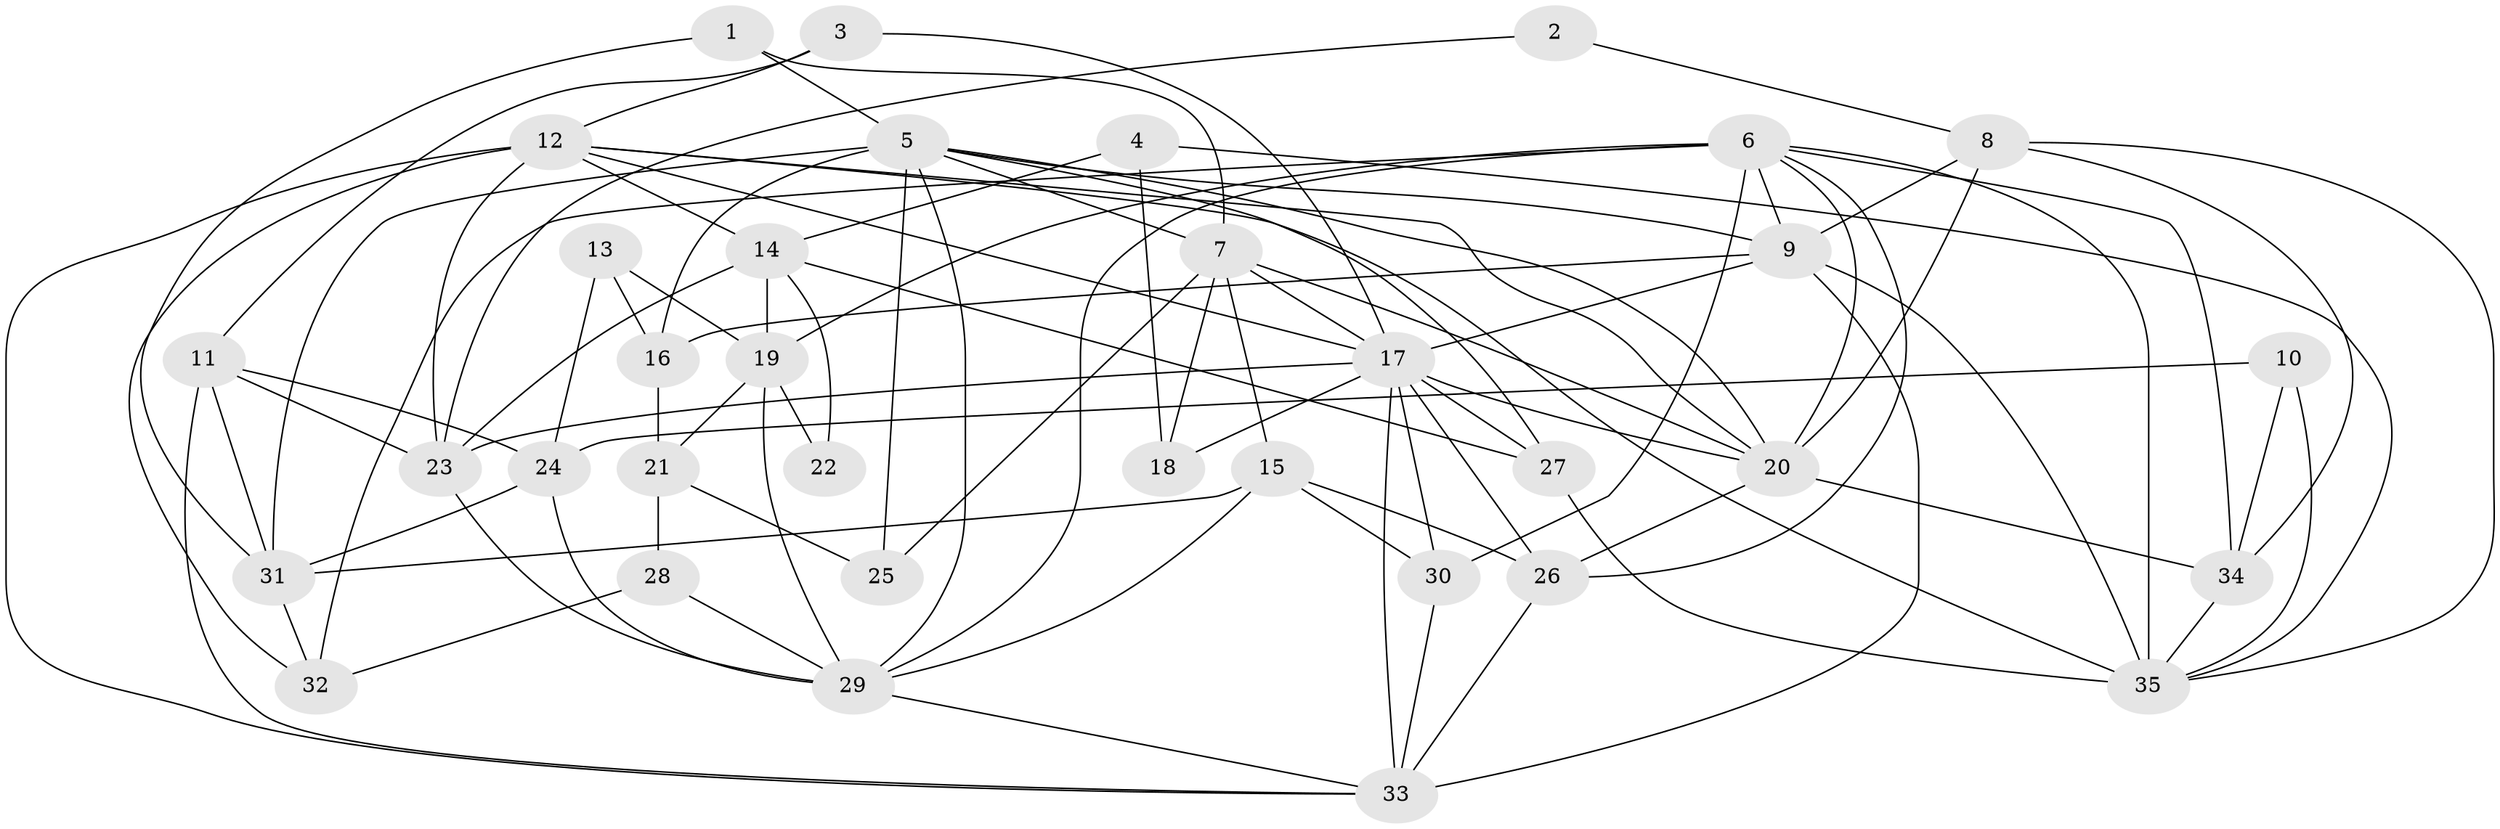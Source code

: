// original degree distribution, {4: 0.24285714285714285, 6: 0.12857142857142856, 2: 0.2, 5: 0.2, 3: 0.18571428571428572, 7: 0.04285714285714286}
// Generated by graph-tools (version 1.1) at 2025/02/03/09/25 03:02:08]
// undirected, 35 vertices, 92 edges
graph export_dot {
graph [start="1"]
  node [color=gray90,style=filled];
  1;
  2;
  3;
  4;
  5;
  6;
  7;
  8;
  9;
  10;
  11;
  12;
  13;
  14;
  15;
  16;
  17;
  18;
  19;
  20;
  21;
  22;
  23;
  24;
  25;
  26;
  27;
  28;
  29;
  30;
  31;
  32;
  33;
  34;
  35;
  1 -- 5 [weight=2.0];
  1 -- 7 [weight=1.0];
  1 -- 31 [weight=1.0];
  2 -- 8 [weight=1.0];
  2 -- 23 [weight=1.0];
  3 -- 11 [weight=1.0];
  3 -- 12 [weight=2.0];
  3 -- 17 [weight=1.0];
  4 -- 14 [weight=1.0];
  4 -- 18 [weight=1.0];
  4 -- 35 [weight=1.0];
  5 -- 7 [weight=1.0];
  5 -- 9 [weight=1.0];
  5 -- 16 [weight=1.0];
  5 -- 20 [weight=1.0];
  5 -- 25 [weight=1.0];
  5 -- 27 [weight=1.0];
  5 -- 29 [weight=1.0];
  5 -- 31 [weight=1.0];
  6 -- 9 [weight=1.0];
  6 -- 19 [weight=1.0];
  6 -- 20 [weight=1.0];
  6 -- 26 [weight=1.0];
  6 -- 29 [weight=1.0];
  6 -- 30 [weight=2.0];
  6 -- 32 [weight=1.0];
  6 -- 34 [weight=1.0];
  6 -- 35 [weight=1.0];
  7 -- 15 [weight=1.0];
  7 -- 17 [weight=2.0];
  7 -- 18 [weight=1.0];
  7 -- 20 [weight=1.0];
  7 -- 25 [weight=2.0];
  8 -- 9 [weight=1.0];
  8 -- 20 [weight=2.0];
  8 -- 34 [weight=1.0];
  8 -- 35 [weight=1.0];
  9 -- 16 [weight=2.0];
  9 -- 17 [weight=1.0];
  9 -- 33 [weight=2.0];
  9 -- 35 [weight=1.0];
  10 -- 24 [weight=1.0];
  10 -- 34 [weight=1.0];
  10 -- 35 [weight=1.0];
  11 -- 23 [weight=2.0];
  11 -- 24 [weight=1.0];
  11 -- 31 [weight=1.0];
  11 -- 33 [weight=1.0];
  12 -- 14 [weight=1.0];
  12 -- 17 [weight=1.0];
  12 -- 20 [weight=1.0];
  12 -- 23 [weight=1.0];
  12 -- 32 [weight=1.0];
  12 -- 33 [weight=1.0];
  12 -- 35 [weight=1.0];
  13 -- 16 [weight=1.0];
  13 -- 19 [weight=1.0];
  13 -- 24 [weight=1.0];
  14 -- 19 [weight=1.0];
  14 -- 22 [weight=1.0];
  14 -- 23 [weight=1.0];
  14 -- 27 [weight=1.0];
  15 -- 26 [weight=1.0];
  15 -- 29 [weight=1.0];
  15 -- 30 [weight=1.0];
  15 -- 31 [weight=1.0];
  16 -- 21 [weight=1.0];
  17 -- 18 [weight=1.0];
  17 -- 20 [weight=1.0];
  17 -- 23 [weight=1.0];
  17 -- 26 [weight=1.0];
  17 -- 27 [weight=1.0];
  17 -- 30 [weight=1.0];
  17 -- 33 [weight=1.0];
  19 -- 21 [weight=1.0];
  19 -- 22 [weight=1.0];
  19 -- 29 [weight=1.0];
  20 -- 26 [weight=1.0];
  20 -- 34 [weight=1.0];
  21 -- 25 [weight=1.0];
  21 -- 28 [weight=1.0];
  23 -- 29 [weight=1.0];
  24 -- 29 [weight=1.0];
  24 -- 31 [weight=2.0];
  26 -- 33 [weight=1.0];
  27 -- 35 [weight=2.0];
  28 -- 29 [weight=1.0];
  28 -- 32 [weight=1.0];
  29 -- 33 [weight=1.0];
  30 -- 33 [weight=1.0];
  31 -- 32 [weight=1.0];
  34 -- 35 [weight=1.0];
}
